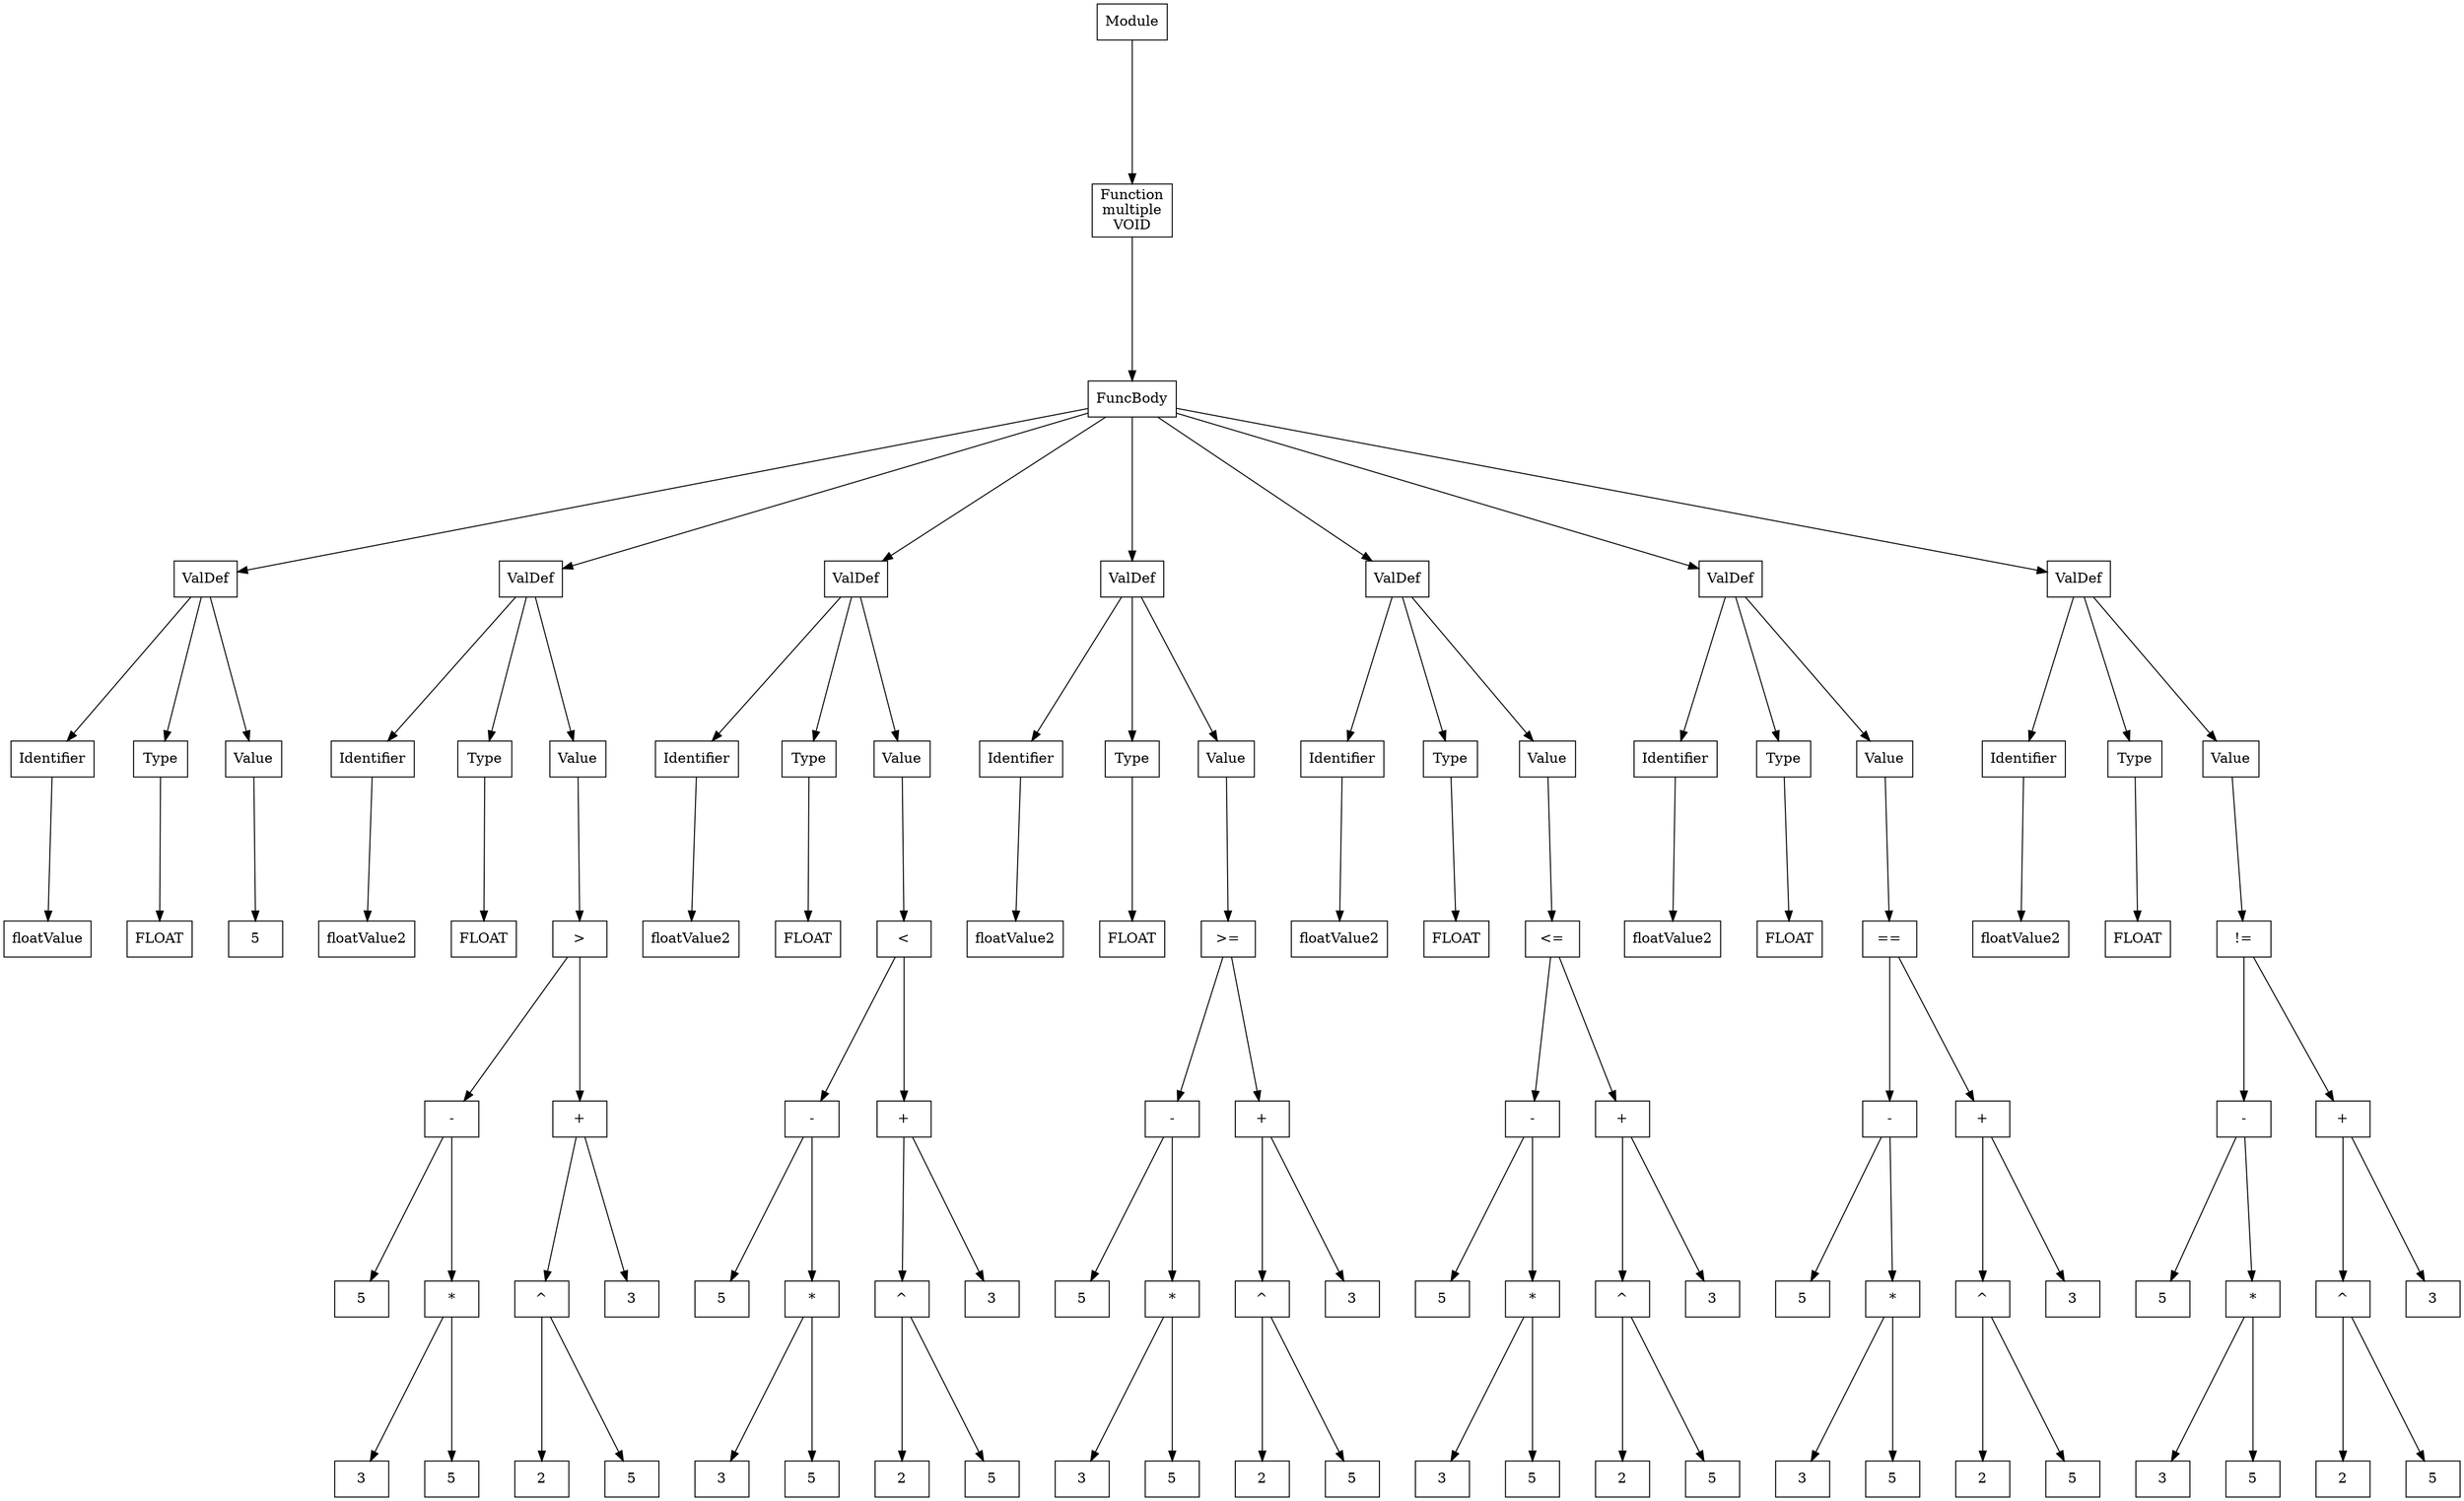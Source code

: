digraph {
node [shape=box];
graph [ordering="out", overlap = false, nodesep="0.5", ranksep="2"];
node0 [label="Module"];
node1 [label="Function\nmultiple\nVOID"];
node2 [label="FuncBody"];
node3 [label="ValDef"];
node4 [label="Identifier"];
node5 [label="floatValue"];
node6 [label="Type"];
node7 [label="FLOAT"];
node8 [label="Value"];
node9 [label="5"];
node10 [label="ValDef"];
node11 [label="Identifier"];
node12 [label="floatValue2"];
node13 [label="Type"];
node14 [label="FLOAT"];
node15 [label="Value"];
node16 [label="\>"];
node17 [label="-"];
node18 [label="5"];
node19 [label="*"];
node20 [label="3"];
node21 [label="5"];
node22 [label="+"];
node23 [label="^"];
node24 [label="2"];
node25 [label="5"];
node26 [label="3"];
node27 [label="ValDef"];
node28 [label="Identifier"];
node29 [label="floatValue2"];
node30 [label="Type"];
node31 [label="FLOAT"];
node32 [label="Value"];
node33 [label="\<"];
node34 [label="-"];
node35 [label="5"];
node36 [label="*"];
node37 [label="3"];
node38 [label="5"];
node39 [label="+"];
node40 [label="^"];
node41 [label="2"];
node42 [label="5"];
node43 [label="3"];
node44 [label="ValDef"];
node45 [label="Identifier"];
node46 [label="floatValue2"];
node47 [label="Type"];
node48 [label="FLOAT"];
node49 [label="Value"];
node50 [label="\>="];
node51 [label="-"];
node52 [label="5"];
node53 [label="*"];
node54 [label="3"];
node55 [label="5"];
node56 [label="+"];
node57 [label="^"];
node58 [label="2"];
node59 [label="5"];
node60 [label="3"];
node61 [label="ValDef"];
node62 [label="Identifier"];
node63 [label="floatValue2"];
node64 [label="Type"];
node65 [label="FLOAT"];
node66 [label="Value"];
node67 [label="\<="];
node68 [label="-"];
node69 [label="5"];
node70 [label="*"];
node71 [label="3"];
node72 [label="5"];
node73 [label="+"];
node74 [label="^"];
node75 [label="2"];
node76 [label="5"];
node77 [label="3"];
node78 [label="ValDef"];
node79 [label="Identifier"];
node80 [label="floatValue2"];
node81 [label="Type"];
node82 [label="FLOAT"];
node83 [label="Value"];
node84 [label="\=="];
node85 [label="-"];
node86 [label="5"];
node87 [label="*"];
node88 [label="3"];
node89 [label="5"];
node90 [label="+"];
node91 [label="^"];
node92 [label="2"];
node93 [label="5"];
node94 [label="3"];
node95 [label="ValDef"];
node96 [label="Identifier"];
node97 [label="floatValue2"];
node98 [label="Type"];
node99 [label="FLOAT"];
node100 [label="Value"];
node101 [label="\!="];
node102 [label="-"];
node103 [label="5"];
node104 [label="*"];
node105 [label="3"];
node106 [label="5"];
node107 [label="+"];
node108 [label="^"];
node109 [label="2"];
node110 [label="5"];
node111 [label="3"];
node1 -> node2;
node4 -> node5;
node3 -> node4;
node6 -> node7;
node3 -> node6;
node3 -> node8;
node8 -> node9;
node2 -> node3;
node11 -> node12;
node10 -> node11;
node13 -> node14;
node10 -> node13;
node19 -> node20;
node19 -> node21;
node17 -> node18;
node17 -> node19;
node23 -> node24;
node23 -> node25;
node22 -> node23;
node22 -> node26;
node16 -> node17;
node16 -> node22;
node10 -> node15;
node15 -> node16;
node2 -> node10;
node28 -> node29;
node27 -> node28;
node30 -> node31;
node27 -> node30;
node36 -> node37;
node36 -> node38;
node34 -> node35;
node34 -> node36;
node40 -> node41;
node40 -> node42;
node39 -> node40;
node39 -> node43;
node33 -> node34;
node33 -> node39;
node27 -> node32;
node32 -> node33;
node2 -> node27;
node45 -> node46;
node44 -> node45;
node47 -> node48;
node44 -> node47;
node53 -> node54;
node53 -> node55;
node51 -> node52;
node51 -> node53;
node57 -> node58;
node57 -> node59;
node56 -> node57;
node56 -> node60;
node50 -> node51;
node50 -> node56;
node44 -> node49;
node49 -> node50;
node2 -> node44;
node62 -> node63;
node61 -> node62;
node64 -> node65;
node61 -> node64;
node70 -> node71;
node70 -> node72;
node68 -> node69;
node68 -> node70;
node74 -> node75;
node74 -> node76;
node73 -> node74;
node73 -> node77;
node67 -> node68;
node67 -> node73;
node61 -> node66;
node66 -> node67;
node2 -> node61;
node79 -> node80;
node78 -> node79;
node81 -> node82;
node78 -> node81;
node87 -> node88;
node87 -> node89;
node85 -> node86;
node85 -> node87;
node91 -> node92;
node91 -> node93;
node90 -> node91;
node90 -> node94;
node84 -> node85;
node84 -> node90;
node78 -> node83;
node83 -> node84;
node2 -> node78;
node96 -> node97;
node95 -> node96;
node98 -> node99;
node95 -> node98;
node104 -> node105;
node104 -> node106;
node102 -> node103;
node102 -> node104;
node108 -> node109;
node108 -> node110;
node107 -> node108;
node107 -> node111;
node101 -> node102;
node101 -> node107;
node95 -> node100;
node100 -> node101;
node2 -> node95;
node0 -> node1;
}
